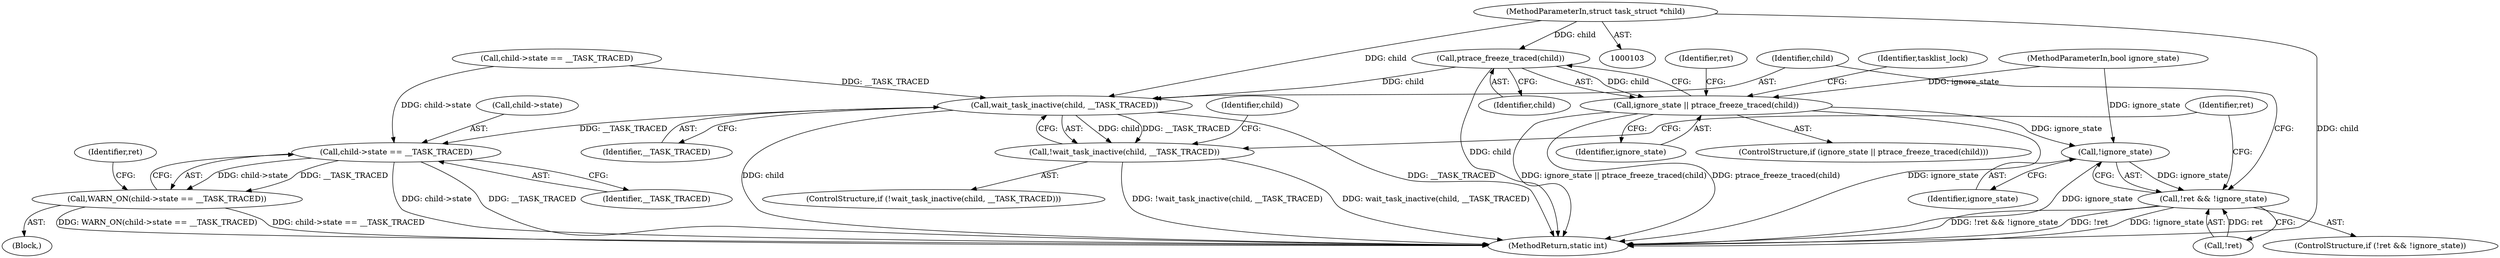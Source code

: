 digraph "0_linux_9899d11f654474d2d54ea52ceaa2a1f4db3abd68_2@pointer" {
"1000104" [label="(MethodParameterIn,struct task_struct *child)"];
"1000135" [label="(Call,ptrace_freeze_traced(child))"];
"1000133" [label="(Call,ignore_state || ptrace_freeze_traced(child))"];
"1000147" [label="(Call,!ignore_state)"];
"1000144" [label="(Call,!ret && !ignore_state)"];
"1000152" [label="(Call,wait_task_inactive(child, __TASK_TRACED))"];
"1000151" [label="(Call,!wait_task_inactive(child, __TASK_TRACED))"];
"1000157" [label="(Call,child->state == __TASK_TRACED)"];
"1000156" [label="(Call,WARN_ON(child->state == __TASK_TRACED))"];
"1000151" [label="(Call,!wait_task_inactive(child, __TASK_TRACED))"];
"1000143" [label="(ControlStructure,if (!ret && !ignore_state))"];
"1000167" [label="(Identifier,ret)"];
"1000157" [label="(Call,child->state == __TASK_TRACED)"];
"1000155" [label="(Block,)"];
"1000104" [label="(MethodParameterIn,struct task_struct *child)"];
"1000161" [label="(Identifier,__TASK_TRACED)"];
"1000142" [label="(Identifier,tasklist_lock)"];
"1000156" [label="(Call,WARN_ON(child->state == __TASK_TRACED))"];
"1000136" [label="(Identifier,child)"];
"1000148" [label="(Identifier,ignore_state)"];
"1000138" [label="(Identifier,ret)"];
"1000135" [label="(Call,ptrace_freeze_traced(child))"];
"1000147" [label="(Call,!ignore_state)"];
"1000153" [label="(Identifier,child)"];
"1000133" [label="(Call,ignore_state || ptrace_freeze_traced(child))"];
"1000159" [label="(Identifier,child)"];
"1000127" [label="(Call,child->state == __TASK_TRACED)"];
"1000168" [label="(MethodReturn,static int)"];
"1000163" [label="(Identifier,ret)"];
"1000154" [label="(Identifier,__TASK_TRACED)"];
"1000134" [label="(Identifier,ignore_state)"];
"1000152" [label="(Call,wait_task_inactive(child, __TASK_TRACED))"];
"1000132" [label="(ControlStructure,if (ignore_state || ptrace_freeze_traced(child)))"];
"1000145" [label="(Call,!ret)"];
"1000105" [label="(MethodParameterIn,bool ignore_state)"];
"1000150" [label="(ControlStructure,if (!wait_task_inactive(child, __TASK_TRACED)))"];
"1000158" [label="(Call,child->state)"];
"1000144" [label="(Call,!ret && !ignore_state)"];
"1000104" -> "1000103"  [label="AST: "];
"1000104" -> "1000168"  [label="DDG: child"];
"1000104" -> "1000135"  [label="DDG: child"];
"1000104" -> "1000152"  [label="DDG: child"];
"1000135" -> "1000133"  [label="AST: "];
"1000135" -> "1000136"  [label="CFG: "];
"1000136" -> "1000135"  [label="AST: "];
"1000133" -> "1000135"  [label="CFG: "];
"1000135" -> "1000168"  [label="DDG: child"];
"1000135" -> "1000133"  [label="DDG: child"];
"1000135" -> "1000152"  [label="DDG: child"];
"1000133" -> "1000132"  [label="AST: "];
"1000133" -> "1000134"  [label="CFG: "];
"1000134" -> "1000133"  [label="AST: "];
"1000138" -> "1000133"  [label="CFG: "];
"1000142" -> "1000133"  [label="CFG: "];
"1000133" -> "1000168"  [label="DDG: ignore_state"];
"1000133" -> "1000168"  [label="DDG: ignore_state || ptrace_freeze_traced(child)"];
"1000133" -> "1000168"  [label="DDG: ptrace_freeze_traced(child)"];
"1000105" -> "1000133"  [label="DDG: ignore_state"];
"1000133" -> "1000147"  [label="DDG: ignore_state"];
"1000147" -> "1000144"  [label="AST: "];
"1000147" -> "1000148"  [label="CFG: "];
"1000148" -> "1000147"  [label="AST: "];
"1000144" -> "1000147"  [label="CFG: "];
"1000147" -> "1000168"  [label="DDG: ignore_state"];
"1000147" -> "1000144"  [label="DDG: ignore_state"];
"1000105" -> "1000147"  [label="DDG: ignore_state"];
"1000144" -> "1000143"  [label="AST: "];
"1000144" -> "1000145"  [label="CFG: "];
"1000145" -> "1000144"  [label="AST: "];
"1000153" -> "1000144"  [label="CFG: "];
"1000167" -> "1000144"  [label="CFG: "];
"1000144" -> "1000168"  [label="DDG: !ret && !ignore_state"];
"1000144" -> "1000168"  [label="DDG: !ret"];
"1000144" -> "1000168"  [label="DDG: !ignore_state"];
"1000145" -> "1000144"  [label="DDG: ret"];
"1000152" -> "1000151"  [label="AST: "];
"1000152" -> "1000154"  [label="CFG: "];
"1000153" -> "1000152"  [label="AST: "];
"1000154" -> "1000152"  [label="AST: "];
"1000151" -> "1000152"  [label="CFG: "];
"1000152" -> "1000168"  [label="DDG: __TASK_TRACED"];
"1000152" -> "1000168"  [label="DDG: child"];
"1000152" -> "1000151"  [label="DDG: child"];
"1000152" -> "1000151"  [label="DDG: __TASK_TRACED"];
"1000127" -> "1000152"  [label="DDG: __TASK_TRACED"];
"1000152" -> "1000157"  [label="DDG: __TASK_TRACED"];
"1000151" -> "1000150"  [label="AST: "];
"1000159" -> "1000151"  [label="CFG: "];
"1000167" -> "1000151"  [label="CFG: "];
"1000151" -> "1000168"  [label="DDG: !wait_task_inactive(child, __TASK_TRACED)"];
"1000151" -> "1000168"  [label="DDG: wait_task_inactive(child, __TASK_TRACED)"];
"1000157" -> "1000156"  [label="AST: "];
"1000157" -> "1000161"  [label="CFG: "];
"1000158" -> "1000157"  [label="AST: "];
"1000161" -> "1000157"  [label="AST: "];
"1000156" -> "1000157"  [label="CFG: "];
"1000157" -> "1000168"  [label="DDG: child->state"];
"1000157" -> "1000168"  [label="DDG: __TASK_TRACED"];
"1000157" -> "1000156"  [label="DDG: child->state"];
"1000157" -> "1000156"  [label="DDG: __TASK_TRACED"];
"1000127" -> "1000157"  [label="DDG: child->state"];
"1000156" -> "1000155"  [label="AST: "];
"1000163" -> "1000156"  [label="CFG: "];
"1000156" -> "1000168"  [label="DDG: child->state == __TASK_TRACED"];
"1000156" -> "1000168"  [label="DDG: WARN_ON(child->state == __TASK_TRACED)"];
}
